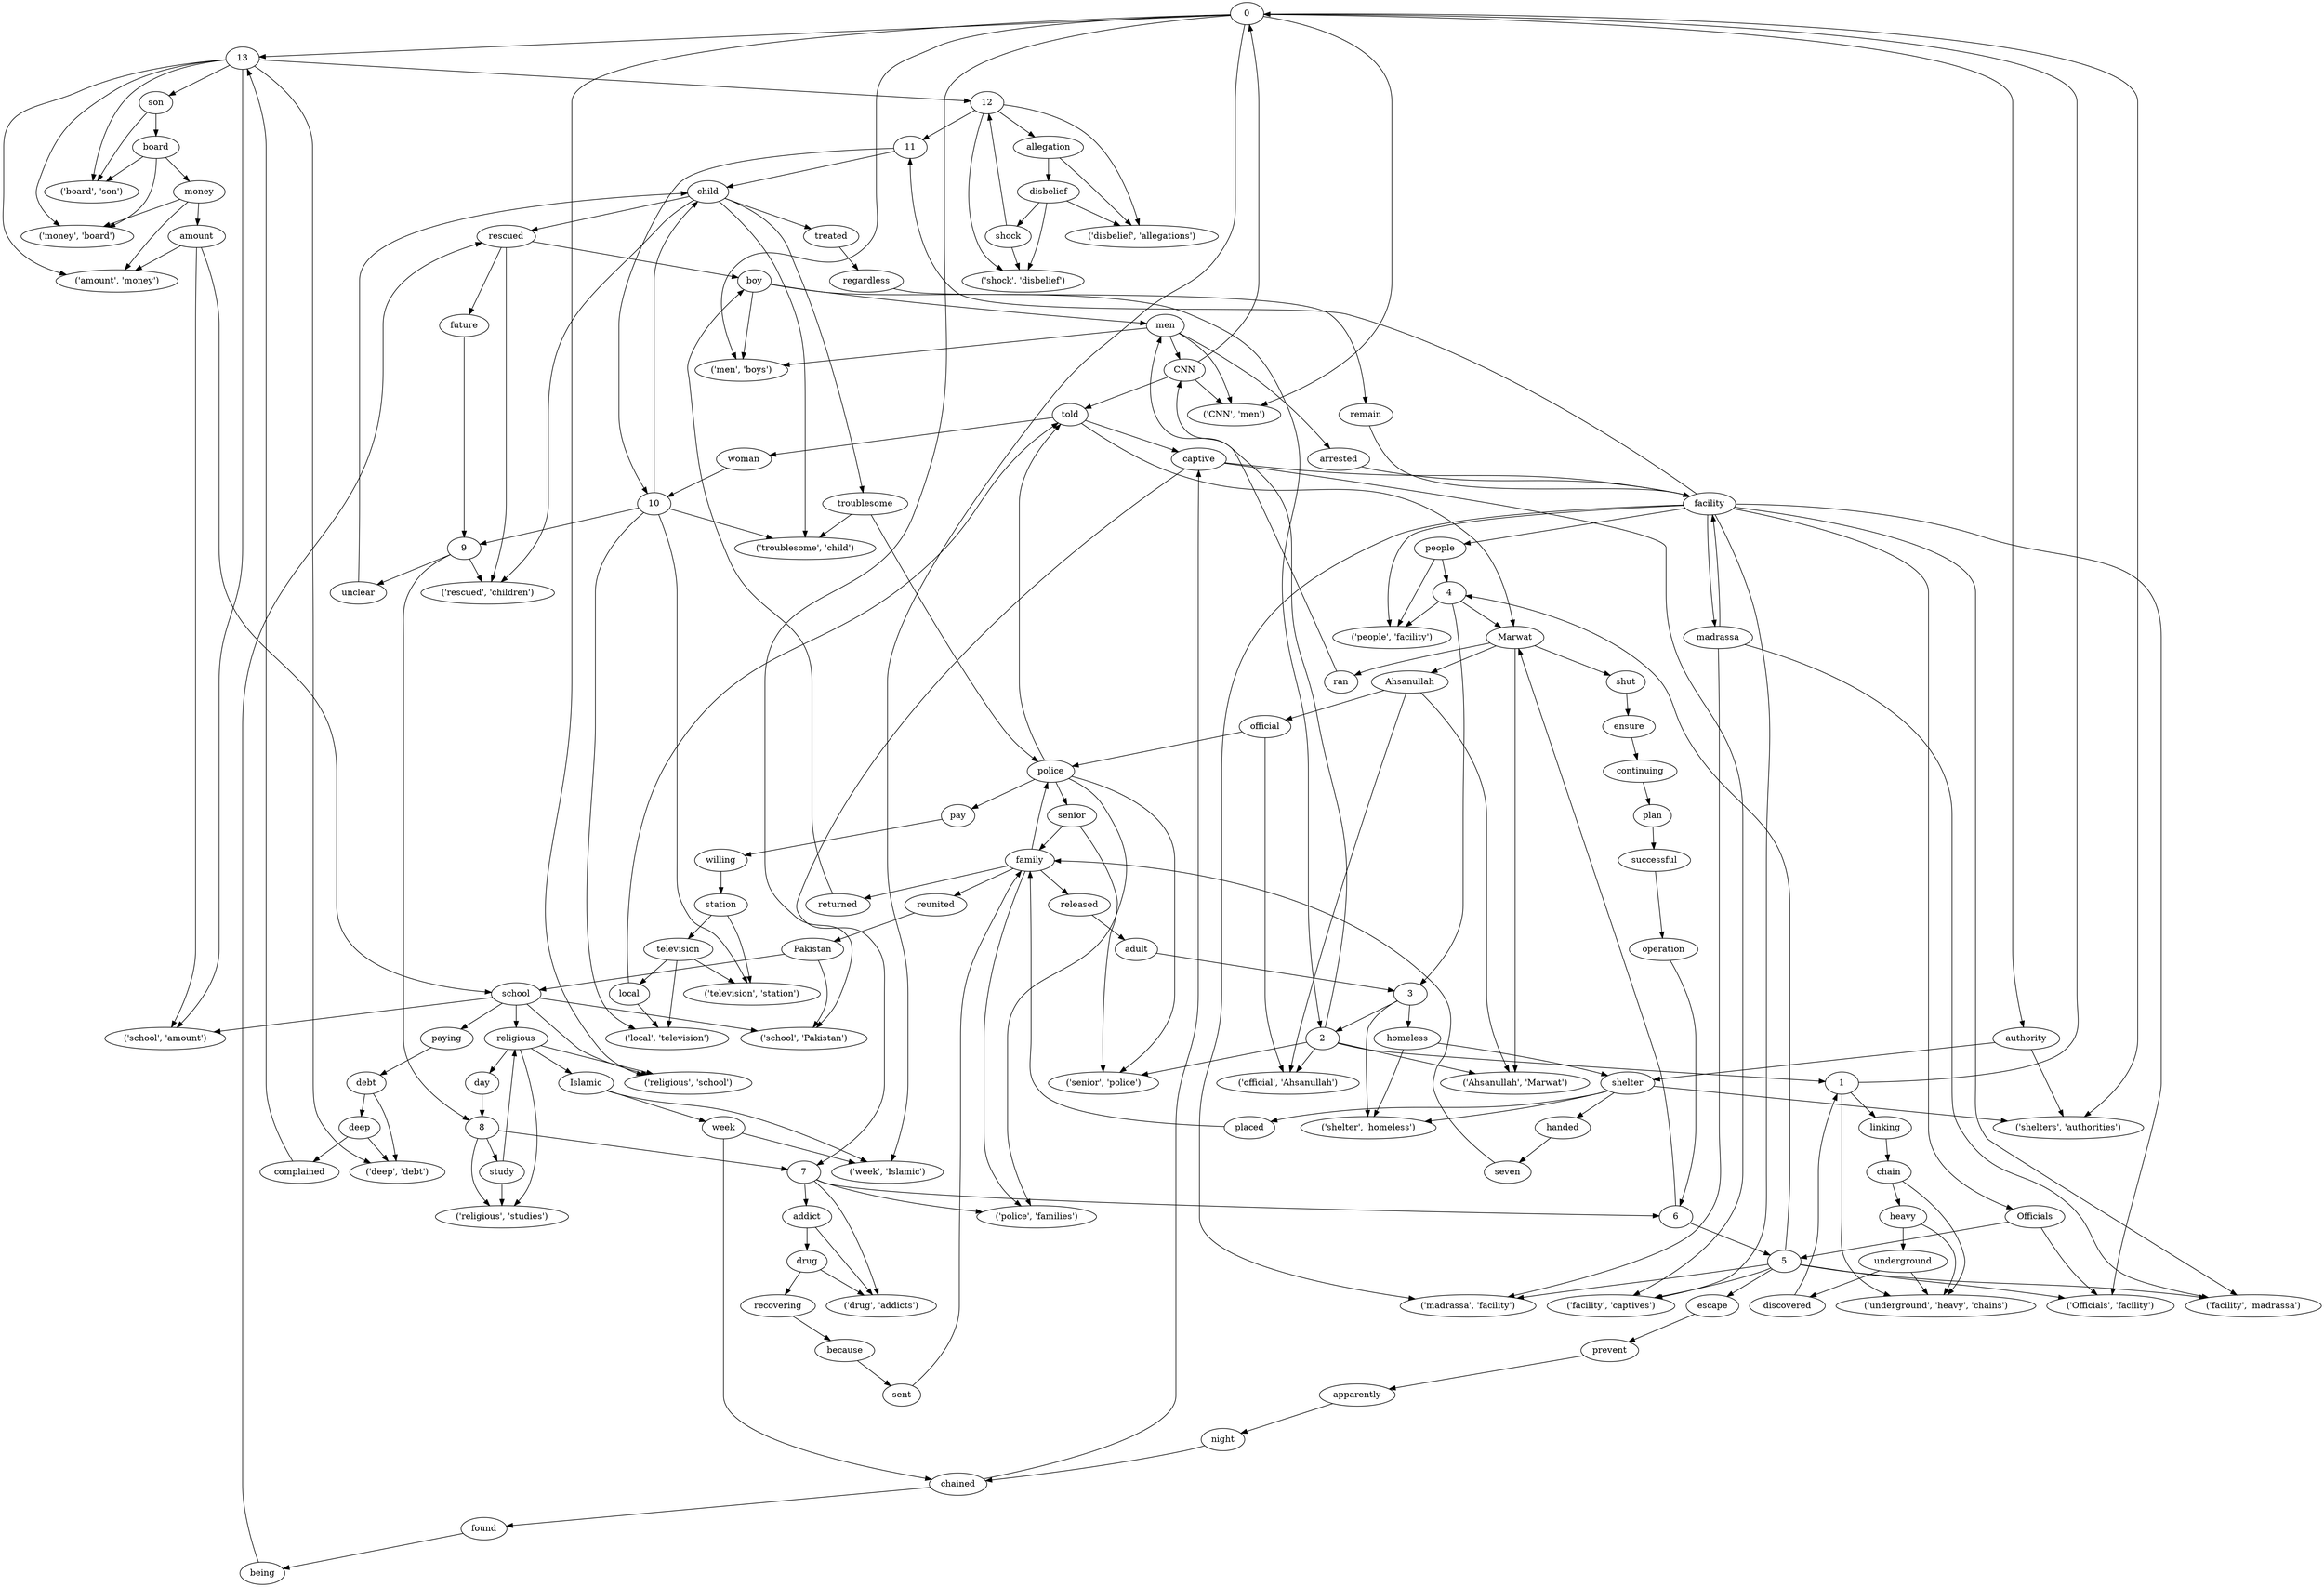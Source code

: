 strict digraph "" {
	0 -> 13;
	0 -> authority;
	0 -> "('CNN', 'men')";
	0 -> "('men', 'boys')";
	0 -> "('week', 'Islamic')";
	0 -> "('religious', 'school')";
	0 -> "('school', 'Pakistan')";
	0 -> "('shelters', 'authorities')";
	13 -> 12;
	13 -> son;
	13 -> "('deep', 'debt')";
	13 -> "('school', 'amount')";
	13 -> "('amount', 'money')";
	13 -> "('money', 'board')";
	13 -> "('board', 'son')";
	CNN -> 0;
	CNN -> "('CNN', 'men')";
	CNN -> told;
	authority -> shelter;
	authority -> "('shelters', 'authorities')";
	men -> CNN;
	men -> "('CNN', 'men')";
	men -> "('men', 'boys')";
	men -> arrested;
	boy -> men;
	boy -> "('men', 'boys')";
	boy -> 2;
	rescued -> boy;
	rescued -> future;
	rescued -> "('rescued', 'children')";
	being -> rescued;
	found -> being;
	chained -> found;
	chained -> captive;
	week -> chained;
	week -> "('week', 'Islamic')";
	Islamic -> week;
	Islamic -> "('week', 'Islamic')";
	religious -> Islamic;
	religious -> "('religious', 'school')";
	religious -> day;
	religious -> "('religious', 'studies')";
	school -> religious;
	school -> "('religious', 'school')";
	school -> "('school', 'Pakistan')";
	school -> paying;
	school -> "('school', 'amount')";
	Pakistan -> school;
	Pakistan -> "('school', 'Pakistan')";
	reunited -> Pakistan;
	family -> reunited;
	family -> returned;
	family -> police;
	family -> released;
	family -> "('police', 'families')";
	placed -> family;
	shelter -> placed;
	shelter -> "('shelters', 'authorities')";
	shelter -> handed;
	shelter -> "('shelter', 'homeless')";
	1 -> 0;
	1 -> linking;
	1 -> "('underground', 'heavy', 'chains')";
	discovered -> 1;
	linking -> chain;
	underground -> discovered;
	underground -> "('underground', 'heavy', 'chains')";
	heavy -> underground;
	heavy -> "('underground', 'heavy', 'chains')";
	chain -> heavy;
	chain -> "('underground', 'heavy', 'chains')";
	2 -> CNN;
	2 -> 1;
	2 -> "('senior', 'police')";
	2 -> "('official', 'Ahsanullah')";
	2 -> "('Ahsanullah', 'Marwat')";
	returned -> boy;
	senior -> family;
	senior -> "('senior', 'police')";
	police -> senior;
	police -> told;
	police -> "('senior', 'police')";
	police -> "('police', 'families')";
	police -> pay;
	official -> police;
	official -> "('official', 'Ahsanullah')";
	Ahsanullah -> official;
	Ahsanullah -> "('official', 'Ahsanullah')";
	Ahsanullah -> "('Ahsanullah', 'Marwat')";
	Marwat -> Ahsanullah;
	Marwat -> "('Ahsanullah', 'Marwat')";
	Marwat -> ran;
	Marwat -> shut;
	told -> Marwat;
	told -> captive;
	told -> woman;
	3 -> 2;
	3 -> homeless;
	3 -> "('shelter', 'homeless')";
	adult -> 3;
	homeless -> shelter;
	homeless -> "('shelter', 'homeless')";
	released -> adult;
	seven -> family;
	handed -> seven;
	4 -> Marwat;
	4 -> 3;
	4 -> "('people', 'facility')";
	people -> 4;
	people -> "('people', 'facility')";
	facility -> people;
	facility -> "('people', 'facility')";
	facility -> Officials;
	facility -> madrassa;
	facility -> "('Officials', 'facility')";
	facility -> "('facility', 'madrassa')";
	facility -> "('madrassa', 'facility')";
	facility -> "('facility', 'captives')";
	facility -> 11;
	arrested -> facility;
	ran -> men;
	5 -> 4;
	5 -> escape;
	5 -> "('Officials', 'facility')";
	5 -> "('facility', 'madrassa')";
	5 -> "('madrassa', 'facility')";
	5 -> "('facility', 'captives')";
	Officials -> 5;
	Officials -> "('Officials', 'facility')";
	escape -> prevent;
	madrassa -> facility;
	madrassa -> "('facility', 'madrassa')";
	madrassa -> "('madrassa', 'facility')";
	captive -> facility;
	captive -> "('facility', 'captives')";
	captive -> 7;
	night -> chained;
	apparently -> night;
	prevent -> apparently;
	6 -> Marwat;
	6 -> 5;
	operation -> 6;
	successful -> operation;
	plan -> successful;
	continuing -> plan;
	ensure -> continuing;
	shut -> ensure;
	7 -> 6;
	7 -> addict;
	7 -> "('police', 'families')";
	7 -> "('drug', 'addicts')";
	addict -> drug;
	addict -> "('drug', 'addicts')";
	sent -> family;
	because -> sent;
	recovering -> because;
	drug -> recovering;
	drug -> "('drug', 'addicts')";
	8 -> 7;
	8 -> study;
	8 -> "('religious', 'studies')";
	day -> 8;
	study -> religious;
	study -> "('religious', 'studies')";
	9 -> 8;
	9 -> unclear;
	9 -> "('rescued', 'children')";
	future -> 9;
	unclear -> child;
	child -> rescued;
	child -> "('rescued', 'children')";
	child -> troublesome;
	child -> "('troublesome', 'child')";
	child -> treated;
	10 -> 9;
	10 -> child;
	10 -> "('local', 'television')";
	10 -> "('television', 'station')";
	10 -> "('troublesome', 'child')";
	woman -> 10;
	local -> told;
	local -> "('local', 'television')";
	television -> local;
	television -> "('local', 'television')";
	television -> "('television', 'station')";
	station -> television;
	station -> "('television', 'station')";
	willing -> station;
	pay -> willing;
	troublesome -> police;
	troublesome -> "('troublesome', 'child')";
	11 -> child;
	11 -> 10;
	remain -> facility;
	regardless -> remain;
	treated -> regardless;
	12 -> 11;
	12 -> allegation;
	12 -> "('shock', 'disbelief')";
	12 -> "('disbelief', 'allegations')";
	shock -> 12;
	shock -> "('shock', 'disbelief')";
	allegation -> disbelief;
	allegation -> "('disbelief', 'allegations')";
	disbelief -> shock;
	disbelief -> "('shock', 'disbelief')";
	disbelief -> "('disbelief', 'allegations')";
	complained -> 13;
	son -> board;
	son -> "('board', 'son')";
	deep -> complained;
	deep -> "('deep', 'debt')";
	debt -> deep;
	debt -> "('deep', 'debt')";
	paying -> debt;
	amount -> school;
	amount -> "('school', 'amount')";
	amount -> "('amount', 'money')";
	money -> amount;
	money -> "('amount', 'money')";
	money -> "('money', 'board')";
	board -> money;
	board -> "('money', 'board')";
	board -> "('board', 'son')";
}
